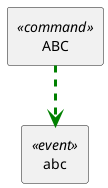 @startuml
skinparam componentStyle rectangle
skinparam rectangle {
	backgroundColor<<event>> Orange
	backgroundColor<<command>> LightBlue
	backgroundColor<<external>> Pink
	backgroundColor<<document>> Green
	backgroundColor<<invariant>> Yellow
}
component C0 <<command>> [
ABC
]
component C1 <<event>> [
abc
]
C0 .[#green,thickness=3].> C1
@enduml

